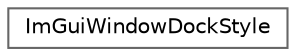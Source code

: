 digraph "类继承关系图"
{
 // LATEX_PDF_SIZE
  bgcolor="transparent";
  edge [fontname=Helvetica,fontsize=10,labelfontname=Helvetica,labelfontsize=10];
  node [fontname=Helvetica,fontsize=10,shape=box,height=0.2,width=0.4];
  rankdir="LR";
  Node0 [id="Node000000",label="ImGuiWindowDockStyle",height=0.2,width=0.4,color="grey40", fillcolor="white", style="filled",URL="$struct_im_gui_window_dock_style.html",tooltip=" "];
}
